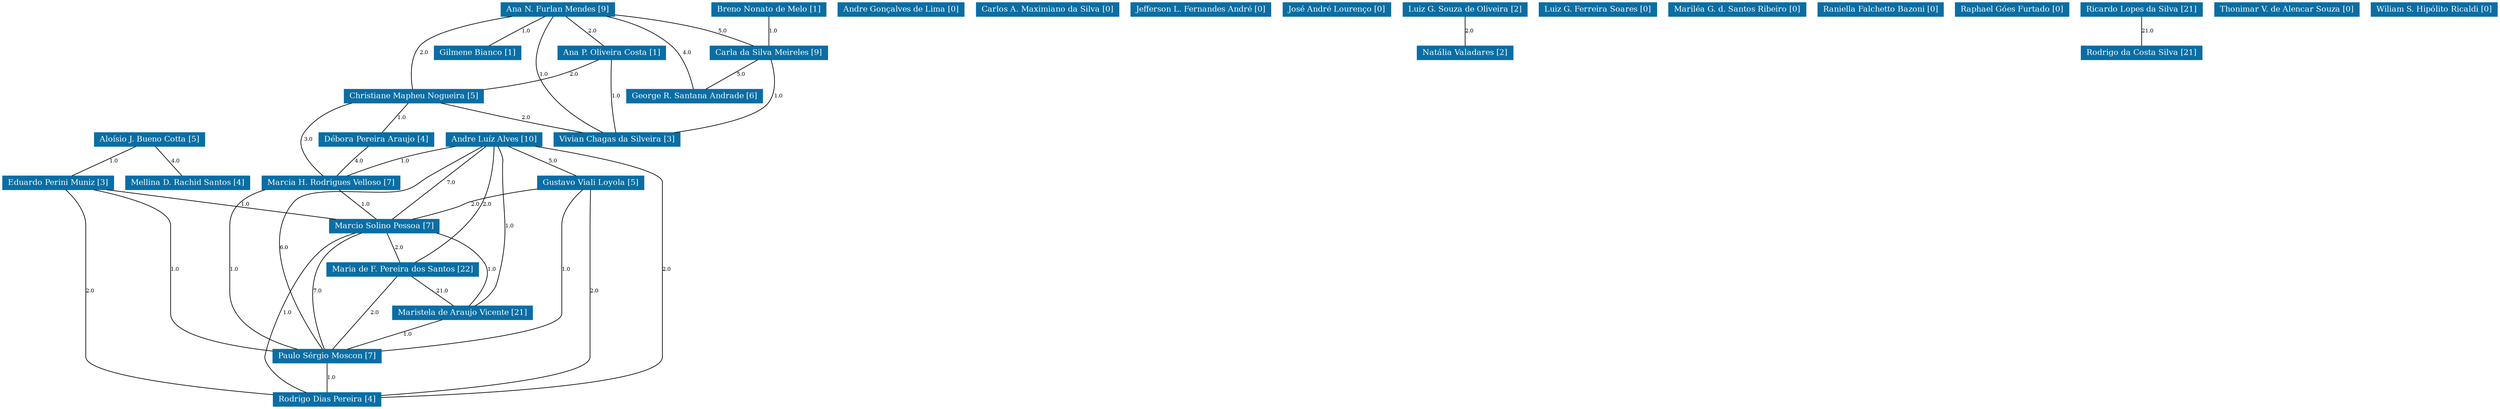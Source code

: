 strict graph grafo2 {
	graph [bb="0,0,2650.5,615",
		id=grafo2,
		overlap=False
	];
	node [fontsize=12,
		label="\N",
		shape=rectangle,
		style=filled
	];
	0	[URL="membro-3298545143757892.html",
		color="#0A6EA4",
		fontcolor="#FFFFFF",
		height=0.29167,
		label="Aloísio J. Bueno Cotta [5]",
		pos="108.5,406.5",
		width=1.9583];
	10	[URL="membro-8285018770645807.html",
		color="#0A6EA4",
		fontcolor="#FFFFFF",
		height=0.29167,
		label="Eduardo Perini Muniz [3]",
		pos="242.5,340.5",
		width=1.9167];
	0 -- 10	[fontsize=8,
		label=1.0,
		lp="189.5,373.5",
		pos="128.56,395.92 153.82,383.85 196.98,363.24 222.3,351.15"];
	23	[URL="membro-9434564411683567.html",
		color="#0A6EA4",
		fontcolor="#FFFFFF",
		height=0.29167,
		label="Mellina D. Rachid Santos [4]",
		pos="77.5,340.5",
		width=2.1528];
	0 -- 23	[fontsize=8,
		label=4.0,
		lp="100.5,373.5",
		pos="103.79,395.78 97.965,383.75 88.1,363.38 82.253,351.31"];
	19	[URL="membro-2752782453011955.html",
		color="#0A6EA4",
		fontcolor="#FFFFFF",
		height=0.29167,
		label="Marcio Solino Pessoa [7]",
		pos="461.5,274.5",
		width=1.8889];
	10 -- 19	[fontsize=8,
		label=1.0,
		lp="370.5,307.5",
		pos="275.29,329.92 316.69,317.82 387.51,297.12 428.85,285.04"];
	25	[URL="membro-0422485640031962.html",
		color="#0A6EA4",
		fontcolor="#FFFFFF",
		height=0.29167,
		label="Paulo Sérgio Moscon [7]",
		pos="477.5,76.5",
		width=1.875];
	10 -- 25	[fontsize=8,
		label=1.0,
		lp="303.5,208.5",
		pos="259.3,329.83 275.8,318.93 298.5,299.57 298.5,275.5 298.5,275.5 298.5,275.5 298.5,141.5 298.5,115.51 366.25,97.275 418.39,87.09"];
	30	[URL="membro-3414799692619699.html",
		color="#0A6EA4",
		fontcolor="#FFFFFF",
		height=0.29167,
		label="Rodrigo Dias Pereira [4]",
		pos="477.5,10.5",
		width=1.8472];
	10 -- 30	[fontsize=8,
		label=2.0,
		lp="251.5,175.5",
		pos="243.47,329.97 244.65,317.48 246.5,294.87 246.5,275.5 246.5,275.5 246.5,275.5 246.5,75.5 246.5,41.116 342.75,24.455 411,16.963"];
	19 -- 25	[fontsize=8,
		label=7.0,
		lp="450.5,175.5",
		pos="458.51,263.95 453.2,245.9 442.9,205.48 445.5,171 447.73,141.42 443.6,132.18 455.5,105 458.39,98.391 463.29,92.032 467.74,87.096"];
	19 -- 30	[fontsize=8,
		label=1.0,
		lp="400.5,142.5",
		pos="453.8,263.92 430.38,233.51 363.75,137.04 400.5,66 411.56,44.617 435.31,29.821 453.53,21.098"];
	20	[URL="membro-0376041929696875.html",
		color="#0A6EA4",
		fontcolor="#FFFFFF",
		height=0.29167,
		label="Maria de F. Pereira dos Santos [22]",
		pos="643.5,208.5",
		width=2.5417];
	19 -- 20	[fontsize=8,
		label=2.0,
		lp="568.5,241.5",
		pos="488.75,263.92 523.16,251.82 582.01,231.12 616.36,219.04"];
	22	[URL="membro-1832685910267156.html",
		color="#0A6EA4",
		fontcolor="#FFFFFF",
		height=0.29167,
		label="Maristela de Araujo Vicente [21]",
		pos="583.5,142.5",
		width=2.375];
	19 -- 22	[fontsize=8,
		label=1.0,
		lp="496.5,208.5",
		pos="463.28,263.62 466.52,248.1 474.64,217.73 491.5,198 509.47,176.97 537.69,161.96 558.14,153.08"];
	25 -- 30	[fontsize=8,
		label=1.0,
		lp="482.5,43.5",
		pos="477.5,65.78 477.5,53.751 477.5,33.383 477.5,21.312"];
	20 -- 25	[fontsize=8,
		label=2.0,
		lp="688.5,142.5",
		pos="653.87,197.93 668.97,182.83 693.56,153.02 677.5,132 661.28,110.77 596.58,95.828 545.1,87.027"];
	20 -- 22	[fontsize=8,
		label=21.0,
		lp="624.5,175.5",
		pos="634.39,197.78 623.11,185.75 604.02,165.38 592.7,153.31"];
	22 -- 25	[fontsize=8,
		label=1.0,
		lp="542.5,109.5",
		pos="567.4,131.78 547.36,119.68 513.35,99.146 493.4,87.102"];
	1	[URL="membro-8266113579775016.html",
		color="#0A6EA4",
		fontcolor="#FFFFFF",
		height=0.29167,
		label="Ana N. Furlan Mendes [9]",
		pos="465.5,604.5",
		width=1.9861];
	2	[URL="membro-0380297522790929.html",
		color="#0A6EA4",
		fontcolor="#FFFFFF",
		height=0.29167,
		label="Ana P. Oliveira Costa [1]",
		pos="525.5,538.5",
		width=1.8889];
	1 -- 2	[fontsize=8,
		label=2.0,
		lp="504.5,571.5",
		pos="474.61,593.78 485.89,581.75 504.98,561.38 516.3,549.31"];
	6	[URL="membro-9685470701740945.html",
		color="#0A6EA4",
		fontcolor="#FFFFFF",
		height=0.29167,
		label="Carla da Silva Meireles [9]",
		pos="275.5,538.5",
		width=1.9861];
	1 -- 6	[fontsize=8,
		label=5.0,
		lp="364.5,571.5",
		pos="422.5,593.96 403.05,589.23 379.9,583.03 359.5,576 336.95,568.23 311.99,557.03 295.18,549.09"];
	8	[URL="membro-2522406207908377.html",
		color="#0A6EA4",
		fontcolor="#FFFFFF",
		height=0.29167,
		label="Christiane Mapheu Nogueira [5]",
		pos="462.5,472.5",
		width=2.3611];
	1 -- 8	[fontsize=8,
		label=2.0,
		lp="443.5,538.5",
		pos="459.07,593.98 452.42,583.49 442.45,565.86 438.5,549 432.86,524.89 447.01,497.36 455.92,483.14"];
	11	[URL="membro-1419428893704446.html",
		color="#0A6EA4",
		fontcolor="#FFFFFF",
		height=0.29167,
		label="George R. Santana Andrade [6]",
		pos="275.5,472.5",
		width=2.3194];
	1 -- 11	[fontsize=8,
		label=4.0,
		lp="391.5,538.5",
		pos="451.62,593.95 430.77,579.61 390.11,551.66 355.5,528 332.47,512.25 305.67,494.01 289.67,483.13"];
	12	[URL="membro-0111900440522917.html",
		color="#0A6EA4",
		fontcolor="#FFFFFF",
		height=0.29167,
		label="Gilmene Bianco [1]",
		pos="704.5,538.5",
		width=1.5278];
	1 -- 12	[fontsize=8,
		label=1.0,
		lp="662.5,571.5",
		pos="537.34,594.25 575.19,588.9 617.43,582.06 635.5,576 655.29,569.37 676.24,557.51 689.79,549.11"];
	32	[URL="membro-0811158352700883.html",
		color="#0A6EA4",
		fontcolor="#FFFFFF",
		height=0.29167,
		label="Vivian Chagas da Silveira [3]",
		pos="546.5,406.5",
		width=2.1667];
	1 -- 32	[fontsize=8,
		label=1.0,
		lp="616.5,505.5",
		pos="530.43,593.99 557.41,586.48 586.19,573.04 602.5,549 632.76,504.4 579.23,441.03 556.24,417.12"];
	2 -- 8	[fontsize=8,
		label=2.0,
		lp="503.5,505.5",
		pos="515.93,527.78 504.09,515.75 484.04,495.38 472.16,483.31"];
	2 -- 32	[fontsize=8,
		label=1.0,
		lp="564.5,472.5",
		pos="533.15,527.75 540.77,517.34 551.99,500.05 556.5,483 562.59,459.99 555.17,432.01 550.23,417.43"];
	6 -- 11	[fontsize=8,
		label=5.0,
		lp="280.5,505.5",
		pos="275.5,527.78 275.5,515.75 275.5,495.38 275.5,483.31"];
	6 -- 32	[fontsize=8,
		label=1.0,
		lp="177.5,472.5",
		pos="242.13,527.99 203.27,515.29 147.41,491.01 172.5,462 182.12,450.88 361.63,428.61 468.4,416.26"];
	8 -- 32	[fontsize=8,
		label=2.0,
		lp="515.5,439.5",
		pos="475.26,461.78 491.14,449.68 518.09,429.15 533.9,417.1"];
	18	[URL="membro-9991164750729669.html",
		color="#0A6EA4",
		fontcolor="#FFFFFF",
		height=0.29167,
		label="Marcia H. Rodrigues Velloso [7]",
		pos="415.5,340.5",
		width=2.375];
	8 -- 18	[fontsize=8,
		label=3.0,
		lp="447.5,406.5",
		pos="458.97,461.73 450.21,437.52 427.61,374.99 418.95,351.03"];
	9	[URL="membro-9664531819814847.html",
		color="#0A6EA4",
		fontcolor="#FFFFFF",
		height=0.29167,
		label="Débora Pereira Araujo [4]",
		pos="303.5,406.5",
		width=1.9444];
	8 -- 9	[fontsize=8,
		label=1.0,
		lp="398.5,439.5",
		pos="438.7,461.92 408.63,449.82 357.22,429.12 327.21,417.04"];
	18 -- 19	[fontsize=8,
		label=1.0,
		lp="446.5,307.5",
		pos="422.49,329.78 431.13,317.75 445.77,297.38 454.45,285.31"];
	18 -- 25	[fontsize=8,
		label=1.0,
		lp="352.5,208.5",
		pos="387.34,329.89 378.12,325.61 368.47,319.74 361.5,312 349.87,299.09 347.5,292.87 347.5,275.5 347.5,275.5 347.5,275.5 347.5,174.5 347.5,\
126.91 404.15,99.88 442.66,87.005"];
	9 -- 18	[fontsize=8,
		label=4.0,
		lp="371.5,373.5",
		pos="320.51,395.78 341.68,383.68 377.62,363.15 398.7,351.1"];
	3	[URL="membro-4496654673061366.html",
		color="#0A6EA4",
		fontcolor="#FFFFFF",
		height=0.29167,
		label="Andre Gonçalves de Lima [0]",
		pos="634.5,604.5",
		width=2.1944];
	4	[URL="membro-5320330508972933.html",
		color="#0A6EA4",
		fontcolor="#FFFFFF",
		height=0.29167,
		label="Andre Luíz Alves [10]",
		pos="729.5,406.5",
		width=1.7222];
	4 -- 19	[fontsize=8,
		label=7.0,
		lp="551.5,340.5",
		pos="675.81,395.97 637.98,387.75 587.05,373.57 546.5,351 514.25,333.05 483.76,301.04 469.67,285.09"];
	4 -- 25	[fontsize=8,
		label=6.0,
		lp="844.5,241.5",
		pos="780.64,395.92 809.36,387.25 839.5,371.11 839.5,341.5 839.5,341.5 839.5,341.5 839.5,240.5 839.5,137.86 750.99,133.88 652.5,105 617.82,\
94.833 578.11,88.206 545.29,84.011"];
	4 -- 30	[fontsize=8,
		label=2.0,
		lp="890.5,208.5",
		pos="791.6,403.83 835.11,398.94 885.5,384.09 885.5,341.5 885.5,341.5 885.5,341.5 885.5,75.5 885.5,41.398 660.16,22.636 544.42,15.248"];
	4 -- 20	[fontsize=8,
		label=2.0,
		lp="707.5,307.5",
		pos="727.75,395.97 724.9,381.41 718.65,352.92 709.5,330 692.16,286.58 662.68,239.01 649.82,219.1"];
	4 -- 22	[fontsize=8,
		label=1.0,
		lp="806.5,274.5",
		pos="753.47,395.97 774.42,385.88 801.5,367.76 801.5,341.5 801.5,341.5 801.5,341.5 801.5,207.5 801.5,189.41 798.17,181.58 783.5,171 778.5,\
167.39 718.54,159.44 665.57,153.01"];
	4 -- 18	[fontsize=8,
		label=1.0,
		lp="518.5,373.5",
		pos="667.41,399.2 614.19,393.5 541.76,384.96 513.5,378 486.35,371.31 456.4,359.46 436.85,351.08"];
	13	[URL="membro-6464661567161861.html",
		color="#0A6EA4",
		fontcolor="#FFFFFF",
		height=0.29167,
		label="Gustavo Viali Loyola [5]",
		pos="633.5,340.5",
		width=1.875];
	4 -- 13	[fontsize=8,
		label=5.0,
		lp="692.5,373.5",
		pos="714.92,395.78 696.77,383.68 665.97,363.15 647.9,351.1"];
	13 -- 19	[fontsize=8,
		label=2.0,
		lp="557.5,307.5",
		pos="604.12,329.95 588.68,324.83 569.49,318.29 552.5,312 545.91,309.56 510.01,295.1 485.32,285.13"];
	13 -- 25	[fontsize=8,
		label=1.0,
		lp="528.5,208.5",
		pos="622.53,329.96 594.21,304.58 518.76,231.88 488.5,153 479.86,130.49 477.95,101.83 477.56,87.136"];
	13 -- 30	[fontsize=8,
		label=2.0,
		lp="741.5,175.5",
		pos="650.99,329.89 686.45,309.01 761.92,256.63 743.5,198 710.92,94.284 576.61,41.022 512.22,21.035"];
	5	[URL="membro-3410912882231783.html",
		color="#0A6EA4",
		fontcolor="#FFFFFF",
		height=0.29167,
		label="Breno Nonato de Melo [1]",
		pos="275.5,604.5",
		width=1.9861];
	5 -- 6	[fontsize=8,
		label=1.0,
		lp="280.5,571.5",
		pos="275.5,593.78 275.5,581.75 275.5,561.38 275.5,549.31"];
	7	[URL="membro-6667248292479031.html",
		color="#0A6EA4",
		fontcolor="#FFFFFF",
		height=0.29167,
		label="Carlos A. Maximiano da Silva [0]",
		pos="819.5,604.5",
		width=2.4444];
	14	[URL="membro-6632598745671715.html",
		color="#0A6EA4",
		fontcolor="#FFFFFF",
		height=0.29167,
		label="Jefferson L. Fernandes André [0]",
		pos="1012.5,604.5",
		width=2.4028];
	15	[URL="membro-2699117520955351.html",
		color="#0A6EA4",
		fontcolor="#FFFFFF",
		height=0.29167,
		label="José André Lourenço [0]",
		pos="1184.5,604.5",
		width=1.8611];
	16	[URL="membro-5722300748929381.html",
		color="#0A6EA4",
		fontcolor="#FFFFFF",
		height=0.29167,
		label="Luiz G. Souza de Oliveira [2]",
		pos="1348.5,604.5",
		width=2.1944];
	24	[URL="membro-3689867487273875.html",
		color="#0A6EA4",
		fontcolor="#FFFFFF",
		height=0.29167,
		label="Natália Valadares [2]",
		pos="1348.5,538.5",
		width=1.6111];
	16 -- 24	[fontsize=8,
		label=2.0,
		lp="1353.5,571.5",
		pos="1348.5,593.78 1348.5,581.75 1348.5,561.38 1348.5,549.31"];
	17	[URL="membro-4517059757920195.html",
		color="#0A6EA4",
		fontcolor="#FFFFFF",
		height=0.29167,
		label="Luiz G. Ferreira Soares [0]",
		pos="1517.5,604.5",
		width=2];
	21	[URL="membro-6838038881434963.html",
		color="#0A6EA4",
		fontcolor="#FFFFFF",
		height=0.29167,
		label="Mariléa G. d. Santos Ribeiro [0]",
		pos="1692.5,604.5",
		width=2.3472];
	26	[URL="membro-3349837205962461.html",
		color="#0A6EA4",
		fontcolor="#FFFFFF",
		height=0.29167,
		label="Raniella Falchetto Bazoni [0]",
		pos="1872.5,604.5",
		width=2.1528];
	27	[URL="membro-7034365539639197.html",
		color="#0A6EA4",
		fontcolor="#FFFFFF",
		height=0.29167,
		label="Raphael Góes Furtado [0]",
		pos="2038.5,604.5",
		width=1.9444];
	28	[URL="membro-2598314759854581.html",
		color="#0A6EA4",
		fontcolor="#FFFFFF",
		height=0.29167,
		label="Ricardo Lopes da Silva [21]",
		pos="2201.5,604.5",
		width=2.0833];
	29	[URL="membro-7120418895468591.html",
		color="#0A6EA4",
		fontcolor="#FFFFFF",
		height=0.29167,
		label="Rodrigo da Costa Silva [21]",
		pos="2201.5,538.5",
		width=2.0694];
	28 -- 29	[fontsize=8,
		label=21.0,
		lp="2208.5,571.5",
		pos="2201.5,593.78 2201.5,581.75 2201.5,561.38 2201.5,549.31"];
	31	[URL="membro-6095468454824366.html",
		color="#0A6EA4",
		fontcolor="#FFFFFF",
		height=0.29167,
		label="Thonimar V. de Alencar Souza [0]",
		pos="2384.5,604.5",
		width=2.4861];
	33	[URL="membro-0293080746483402.html",
		color="#0A6EA4",
		fontcolor="#FFFFFF",
		height=0.29167,
		label="Wiliam S. Hipólito Ricaldi [0]",
		pos="2571.5,604.5",
		width=2.1944];
}
